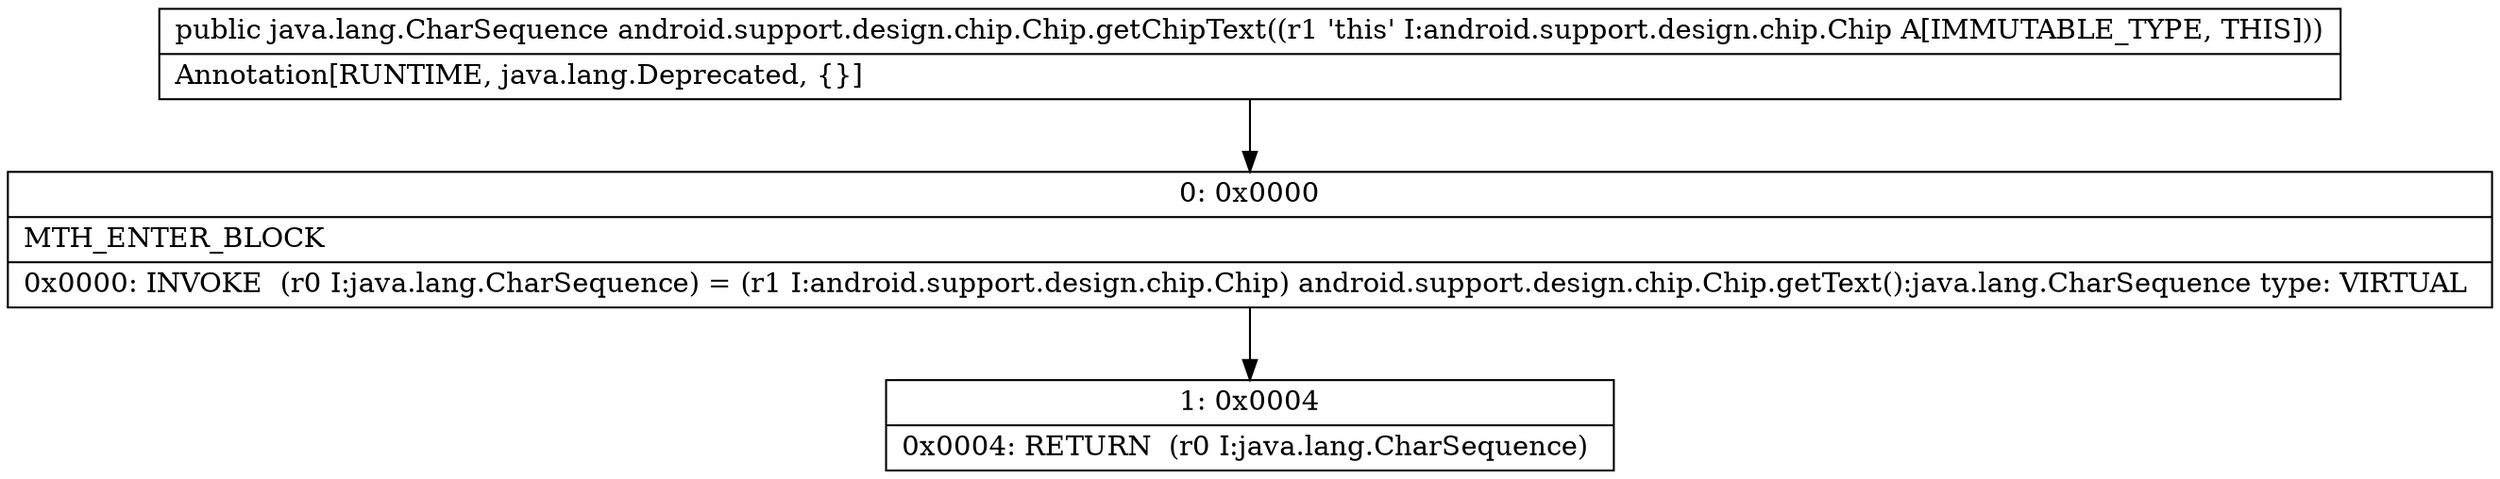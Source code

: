 digraph "CFG forandroid.support.design.chip.Chip.getChipText()Ljava\/lang\/CharSequence;" {
Node_0 [shape=record,label="{0\:\ 0x0000|MTH_ENTER_BLOCK\l|0x0000: INVOKE  (r0 I:java.lang.CharSequence) = (r1 I:android.support.design.chip.Chip) android.support.design.chip.Chip.getText():java.lang.CharSequence type: VIRTUAL \l}"];
Node_1 [shape=record,label="{1\:\ 0x0004|0x0004: RETURN  (r0 I:java.lang.CharSequence) \l}"];
MethodNode[shape=record,label="{public java.lang.CharSequence android.support.design.chip.Chip.getChipText((r1 'this' I:android.support.design.chip.Chip A[IMMUTABLE_TYPE, THIS]))  | Annotation[RUNTIME, java.lang.Deprecated, \{\}]\l}"];
MethodNode -> Node_0;
Node_0 -> Node_1;
}

